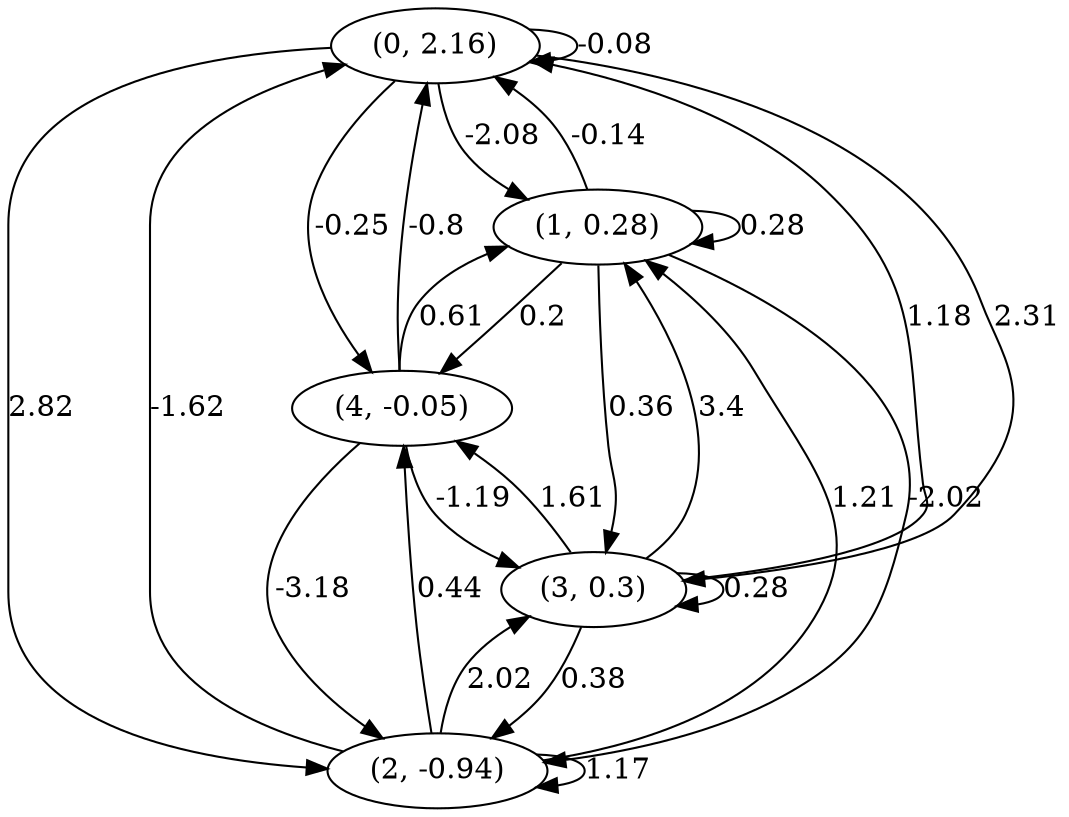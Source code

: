digraph {
    0 [ label = "(0, 2.16)" ]
    1 [ label = "(1, 0.28)" ]
    2 [ label = "(2, -0.94)" ]
    3 [ label = "(3, 0.3)" ]
    4 [ label = "(4, -0.05)" ]
    0 -> 0 [ label = "-0.08" ]
    1 -> 1 [ label = "0.28" ]
    2 -> 2 [ label = "1.17" ]
    3 -> 3 [ label = "0.28" ]
    1 -> 0 [ label = "-0.14" ]
    2 -> 0 [ label = "-1.62" ]
    3 -> 0 [ label = "1.18" ]
    4 -> 0 [ label = "-0.8" ]
    0 -> 1 [ label = "-2.08" ]
    2 -> 1 [ label = "1.21" ]
    3 -> 1 [ label = "3.4" ]
    4 -> 1 [ label = "0.61" ]
    0 -> 2 [ label = "2.82" ]
    1 -> 2 [ label = "-2.02" ]
    3 -> 2 [ label = "0.38" ]
    4 -> 2 [ label = "-3.18" ]
    0 -> 3 [ label = "2.31" ]
    1 -> 3 [ label = "0.36" ]
    2 -> 3 [ label = "2.02" ]
    4 -> 3 [ label = "-1.19" ]
    0 -> 4 [ label = "-0.25" ]
    1 -> 4 [ label = "0.2" ]
    2 -> 4 [ label = "0.44" ]
    3 -> 4 [ label = "1.61" ]
}

